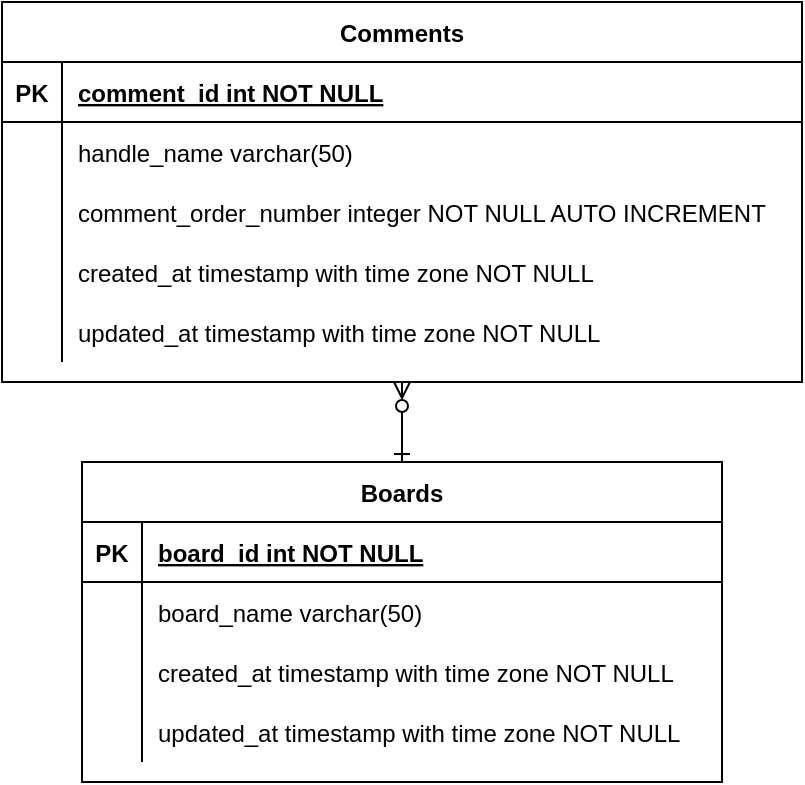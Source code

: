 <mxfile>
    <diagram id="R2lEEEUBdFMjLlhIrx00" name="Page-1">
        <mxGraphModel dx="1101" dy="779" grid="1" gridSize="10" guides="1" tooltips="1" connect="1" arrows="1" fold="1" page="1" pageScale="1" pageWidth="850" pageHeight="1100" math="0" shadow="0" extFonts="Permanent Marker^https://fonts.googleapis.com/css?family=Permanent+Marker">
            <root>
                <mxCell id="0"/>
                <mxCell id="1" parent="0"/>
                <mxCell id="2Nbfj4_2pB3e8aUlFarP-18" style="edgeStyle=orthogonalEdgeStyle;rounded=0;orthogonalLoop=1;jettySize=auto;html=1;entryX=0.5;entryY=0;entryDx=0;entryDy=0;endArrow=ERone;endFill=0;startArrow=ERzeroToMany;startFill=0;" parent="1" source="ctsZYJ_Ft5Dsu8GefjpD-1" target="2Nbfj4_2pB3e8aUlFarP-1" edge="1">
                    <mxGeometry relative="1" as="geometry"/>
                </mxCell>
                <mxCell id="ctsZYJ_Ft5Dsu8GefjpD-1" value="Comments" style="shape=table;startSize=30;container=1;collapsible=1;childLayout=tableLayout;fixedRows=1;rowLines=0;fontStyle=1;align=center;resizeLast=1;" parent="1" vertex="1">
                    <mxGeometry x="80" y="200" width="400" height="190" as="geometry"/>
                </mxCell>
                <mxCell id="ctsZYJ_Ft5Dsu8GefjpD-2" value="" style="shape=partialRectangle;collapsible=0;dropTarget=0;pointerEvents=0;fillColor=none;points=[[0,0.5],[1,0.5]];portConstraint=eastwest;top=0;left=0;right=0;bottom=1;" parent="ctsZYJ_Ft5Dsu8GefjpD-1" vertex="1">
                    <mxGeometry y="30" width="400" height="30" as="geometry"/>
                </mxCell>
                <mxCell id="ctsZYJ_Ft5Dsu8GefjpD-3" value="PK" style="shape=partialRectangle;overflow=hidden;connectable=0;fillColor=none;top=0;left=0;bottom=0;right=0;fontStyle=1;" parent="ctsZYJ_Ft5Dsu8GefjpD-2" vertex="1">
                    <mxGeometry width="30" height="30" as="geometry">
                        <mxRectangle width="30" height="30" as="alternateBounds"/>
                    </mxGeometry>
                </mxCell>
                <mxCell id="ctsZYJ_Ft5Dsu8GefjpD-4" value="comment_id int NOT NULL " style="shape=partialRectangle;overflow=hidden;connectable=0;fillColor=none;top=0;left=0;bottom=0;right=0;align=left;spacingLeft=6;fontStyle=5;" parent="ctsZYJ_Ft5Dsu8GefjpD-2" vertex="1">
                    <mxGeometry x="30" width="370" height="30" as="geometry">
                        <mxRectangle width="370" height="30" as="alternateBounds"/>
                    </mxGeometry>
                </mxCell>
                <mxCell id="ctsZYJ_Ft5Dsu8GefjpD-5" value="" style="shape=partialRectangle;collapsible=0;dropTarget=0;pointerEvents=0;fillColor=none;points=[[0,0.5],[1,0.5]];portConstraint=eastwest;top=0;left=0;right=0;bottom=0;" parent="ctsZYJ_Ft5Dsu8GefjpD-1" vertex="1">
                    <mxGeometry y="60" width="400" height="30" as="geometry"/>
                </mxCell>
                <mxCell id="ctsZYJ_Ft5Dsu8GefjpD-6" value="" style="shape=partialRectangle;overflow=hidden;connectable=0;fillColor=none;top=0;left=0;bottom=0;right=0;" parent="ctsZYJ_Ft5Dsu8GefjpD-5" vertex="1">
                    <mxGeometry width="30" height="30" as="geometry">
                        <mxRectangle width="30" height="30" as="alternateBounds"/>
                    </mxGeometry>
                </mxCell>
                <mxCell id="ctsZYJ_Ft5Dsu8GefjpD-7" value="handle_name varchar(50)" style="shape=partialRectangle;overflow=hidden;connectable=0;fillColor=none;top=0;left=0;bottom=0;right=0;align=left;spacingLeft=6;" parent="ctsZYJ_Ft5Dsu8GefjpD-5" vertex="1">
                    <mxGeometry x="30" width="370" height="30" as="geometry">
                        <mxRectangle width="370" height="30" as="alternateBounds"/>
                    </mxGeometry>
                </mxCell>
                <mxCell id="ctsZYJ_Ft5Dsu8GefjpD-8" value="" style="shape=partialRectangle;collapsible=0;dropTarget=0;pointerEvents=0;fillColor=none;points=[[0,0.5],[1,0.5]];portConstraint=eastwest;top=0;left=0;right=0;bottom=0;" parent="ctsZYJ_Ft5Dsu8GefjpD-1" vertex="1">
                    <mxGeometry y="90" width="400" height="30" as="geometry"/>
                </mxCell>
                <mxCell id="ctsZYJ_Ft5Dsu8GefjpD-9" value="" style="shape=partialRectangle;overflow=hidden;connectable=0;fillColor=none;top=0;left=0;bottom=0;right=0;" parent="ctsZYJ_Ft5Dsu8GefjpD-8" vertex="1">
                    <mxGeometry width="30" height="30" as="geometry">
                        <mxRectangle width="30" height="30" as="alternateBounds"/>
                    </mxGeometry>
                </mxCell>
                <mxCell id="ctsZYJ_Ft5Dsu8GefjpD-10" value="comment_order_number integer NOT NULL AUTO INCREMENT" style="shape=partialRectangle;overflow=hidden;connectable=0;fillColor=none;top=0;left=0;bottom=0;right=0;align=left;spacingLeft=6;" parent="ctsZYJ_Ft5Dsu8GefjpD-8" vertex="1">
                    <mxGeometry x="30" width="370" height="30" as="geometry">
                        <mxRectangle width="370" height="30" as="alternateBounds"/>
                    </mxGeometry>
                </mxCell>
                <mxCell id="ctsZYJ_Ft5Dsu8GefjpD-11" value="" style="shape=partialRectangle;collapsible=0;dropTarget=0;pointerEvents=0;fillColor=none;points=[[0,0.5],[1,0.5]];portConstraint=eastwest;top=0;left=0;right=0;bottom=0;" parent="ctsZYJ_Ft5Dsu8GefjpD-1" vertex="1">
                    <mxGeometry y="120" width="400" height="30" as="geometry"/>
                </mxCell>
                <mxCell id="ctsZYJ_Ft5Dsu8GefjpD-12" value="" style="shape=partialRectangle;overflow=hidden;connectable=0;fillColor=none;top=0;left=0;bottom=0;right=0;" parent="ctsZYJ_Ft5Dsu8GefjpD-11" vertex="1">
                    <mxGeometry width="30" height="30" as="geometry">
                        <mxRectangle width="30" height="30" as="alternateBounds"/>
                    </mxGeometry>
                </mxCell>
                <mxCell id="ctsZYJ_Ft5Dsu8GefjpD-13" value="created_at timestamp with time zone NOT NULL" style="shape=partialRectangle;overflow=hidden;connectable=0;fillColor=none;top=0;left=0;bottom=0;right=0;align=left;spacingLeft=6;" parent="ctsZYJ_Ft5Dsu8GefjpD-11" vertex="1">
                    <mxGeometry x="30" width="370" height="30" as="geometry">
                        <mxRectangle width="370" height="30" as="alternateBounds"/>
                    </mxGeometry>
                </mxCell>
                <mxCell id="2" value="" style="shape=partialRectangle;collapsible=0;dropTarget=0;pointerEvents=0;fillColor=none;points=[[0,0.5],[1,0.5]];portConstraint=eastwest;top=0;left=0;right=0;bottom=0;" parent="ctsZYJ_Ft5Dsu8GefjpD-1" vertex="1">
                    <mxGeometry y="150" width="400" height="30" as="geometry"/>
                </mxCell>
                <mxCell id="3" value="" style="shape=partialRectangle;overflow=hidden;connectable=0;fillColor=none;top=0;left=0;bottom=0;right=0;" parent="2" vertex="1">
                    <mxGeometry width="30" height="30" as="geometry">
                        <mxRectangle width="30" height="30" as="alternateBounds"/>
                    </mxGeometry>
                </mxCell>
                <mxCell id="4" value="updated_at timestamp with time zone NOT NULL" style="shape=partialRectangle;overflow=hidden;connectable=0;fillColor=none;top=0;left=0;bottom=0;right=0;align=left;spacingLeft=6;" parent="2" vertex="1">
                    <mxGeometry x="30" width="370" height="30" as="geometry">
                        <mxRectangle width="370" height="30" as="alternateBounds"/>
                    </mxGeometry>
                </mxCell>
                <mxCell id="2Nbfj4_2pB3e8aUlFarP-1" value="Boards" style="shape=table;startSize=30;container=1;collapsible=1;childLayout=tableLayout;fixedRows=1;rowLines=0;fontStyle=1;align=center;resizeLast=1;" parent="1" vertex="1">
                    <mxGeometry x="120" y="430" width="320" height="160" as="geometry"/>
                </mxCell>
                <mxCell id="2Nbfj4_2pB3e8aUlFarP-2" value="" style="shape=partialRectangle;collapsible=0;dropTarget=0;pointerEvents=0;fillColor=none;points=[[0,0.5],[1,0.5]];portConstraint=eastwest;top=0;left=0;right=0;bottom=1;" parent="2Nbfj4_2pB3e8aUlFarP-1" vertex="1">
                    <mxGeometry y="30" width="320" height="30" as="geometry"/>
                </mxCell>
                <mxCell id="2Nbfj4_2pB3e8aUlFarP-3" value="PK" style="shape=partialRectangle;overflow=hidden;connectable=0;fillColor=none;top=0;left=0;bottom=0;right=0;fontStyle=1;" parent="2Nbfj4_2pB3e8aUlFarP-2" vertex="1">
                    <mxGeometry width="30" height="30" as="geometry">
                        <mxRectangle width="30" height="30" as="alternateBounds"/>
                    </mxGeometry>
                </mxCell>
                <mxCell id="2Nbfj4_2pB3e8aUlFarP-4" value="board_id int NOT NULL " style="shape=partialRectangle;overflow=hidden;connectable=0;fillColor=none;top=0;left=0;bottom=0;right=0;align=left;spacingLeft=6;fontStyle=5;" parent="2Nbfj4_2pB3e8aUlFarP-2" vertex="1">
                    <mxGeometry x="30" width="290" height="30" as="geometry">
                        <mxRectangle width="290" height="30" as="alternateBounds"/>
                    </mxGeometry>
                </mxCell>
                <mxCell id="2Nbfj4_2pB3e8aUlFarP-5" value="" style="shape=partialRectangle;collapsible=0;dropTarget=0;pointerEvents=0;fillColor=none;points=[[0,0.5],[1,0.5]];portConstraint=eastwest;top=0;left=0;right=0;bottom=0;" parent="2Nbfj4_2pB3e8aUlFarP-1" vertex="1">
                    <mxGeometry y="60" width="320" height="30" as="geometry"/>
                </mxCell>
                <mxCell id="2Nbfj4_2pB3e8aUlFarP-6" value="" style="shape=partialRectangle;overflow=hidden;connectable=0;fillColor=none;top=0;left=0;bottom=0;right=0;" parent="2Nbfj4_2pB3e8aUlFarP-5" vertex="1">
                    <mxGeometry width="30" height="30" as="geometry">
                        <mxRectangle width="30" height="30" as="alternateBounds"/>
                    </mxGeometry>
                </mxCell>
                <mxCell id="2Nbfj4_2pB3e8aUlFarP-7" value="board_name varchar(50)" style="shape=partialRectangle;overflow=hidden;connectable=0;fillColor=none;top=0;left=0;bottom=0;right=0;align=left;spacingLeft=6;" parent="2Nbfj4_2pB3e8aUlFarP-5" vertex="1">
                    <mxGeometry x="30" width="290" height="30" as="geometry">
                        <mxRectangle width="290" height="30" as="alternateBounds"/>
                    </mxGeometry>
                </mxCell>
                <mxCell id="2Nbfj4_2pB3e8aUlFarP-11" value="" style="shape=partialRectangle;collapsible=0;dropTarget=0;pointerEvents=0;fillColor=none;points=[[0,0.5],[1,0.5]];portConstraint=eastwest;top=0;left=0;right=0;bottom=0;" parent="2Nbfj4_2pB3e8aUlFarP-1" vertex="1">
                    <mxGeometry y="90" width="320" height="30" as="geometry"/>
                </mxCell>
                <mxCell id="2Nbfj4_2pB3e8aUlFarP-12" value="" style="shape=partialRectangle;overflow=hidden;connectable=0;fillColor=none;top=0;left=0;bottom=0;right=0;" parent="2Nbfj4_2pB3e8aUlFarP-11" vertex="1">
                    <mxGeometry width="30" height="30" as="geometry">
                        <mxRectangle width="30" height="30" as="alternateBounds"/>
                    </mxGeometry>
                </mxCell>
                <mxCell id="2Nbfj4_2pB3e8aUlFarP-13" value="created_at timestamp with time zone NOT NULL" style="shape=partialRectangle;overflow=hidden;connectable=0;fillColor=none;top=0;left=0;bottom=0;right=0;align=left;spacingLeft=6;" parent="2Nbfj4_2pB3e8aUlFarP-11" vertex="1">
                    <mxGeometry x="30" width="290" height="30" as="geometry">
                        <mxRectangle width="290" height="30" as="alternateBounds"/>
                    </mxGeometry>
                </mxCell>
                <mxCell id="2Nbfj4_2pB3e8aUlFarP-14" value="" style="shape=partialRectangle;collapsible=0;dropTarget=0;pointerEvents=0;fillColor=none;points=[[0,0.5],[1,0.5]];portConstraint=eastwest;top=0;left=0;right=0;bottom=0;" parent="2Nbfj4_2pB3e8aUlFarP-1" vertex="1">
                    <mxGeometry y="120" width="320" height="30" as="geometry"/>
                </mxCell>
                <mxCell id="2Nbfj4_2pB3e8aUlFarP-15" value="" style="shape=partialRectangle;overflow=hidden;connectable=0;fillColor=none;top=0;left=0;bottom=0;right=0;" parent="2Nbfj4_2pB3e8aUlFarP-14" vertex="1">
                    <mxGeometry width="30" height="30" as="geometry">
                        <mxRectangle width="30" height="30" as="alternateBounds"/>
                    </mxGeometry>
                </mxCell>
                <mxCell id="2Nbfj4_2pB3e8aUlFarP-16" value="updated_at timestamp with time zone NOT NULL" style="shape=partialRectangle;overflow=hidden;connectable=0;fillColor=none;top=0;left=0;bottom=0;right=0;align=left;spacingLeft=6;" parent="2Nbfj4_2pB3e8aUlFarP-14" vertex="1">
                    <mxGeometry x="30" width="290" height="30" as="geometry">
                        <mxRectangle width="290" height="30" as="alternateBounds"/>
                    </mxGeometry>
                </mxCell>
            </root>
        </mxGraphModel>
    </diagram>
</mxfile>
